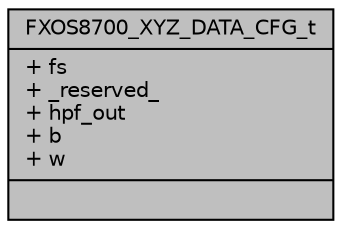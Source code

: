 digraph "FXOS8700_XYZ_DATA_CFG_t"
{
  edge [fontname="Helvetica",fontsize="10",labelfontname="Helvetica",labelfontsize="10"];
  node [fontname="Helvetica",fontsize="10",shape=record];
  Node1 [label="{FXOS8700_XYZ_DATA_CFG_t\n|+ fs\l+ _reserved_\l+ hpf_out\l+ b\l+ w\l|}",height=0.2,width=0.4,color="black", fillcolor="grey75", style="filled", fontcolor="black"];
}
